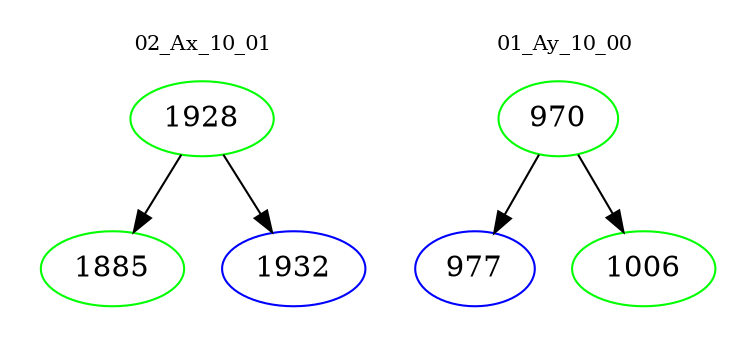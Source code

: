 digraph{
subgraph cluster_0 {
color = white
label = "02_Ax_10_01";
fontsize=10;
T0_1928 [label="1928", color="green"]
T0_1928 -> T0_1885 [color="black"]
T0_1885 [label="1885", color="green"]
T0_1928 -> T0_1932 [color="black"]
T0_1932 [label="1932", color="blue"]
}
subgraph cluster_1 {
color = white
label = "01_Ay_10_00";
fontsize=10;
T1_970 [label="970", color="green"]
T1_970 -> T1_977 [color="black"]
T1_977 [label="977", color="blue"]
T1_970 -> T1_1006 [color="black"]
T1_1006 [label="1006", color="green"]
}
}
